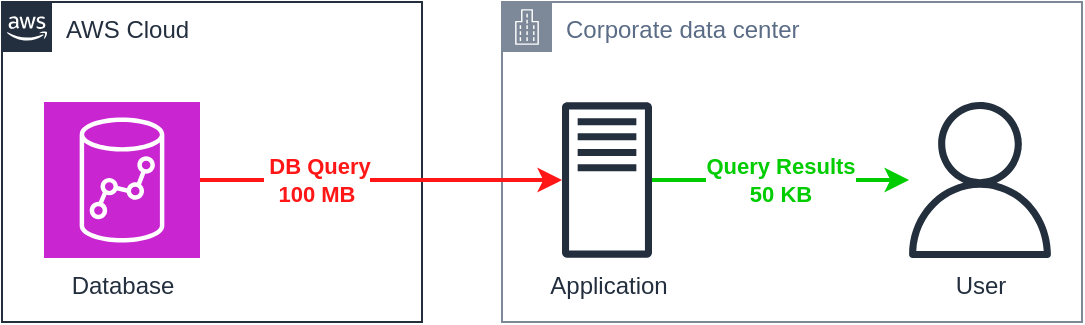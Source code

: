 <mxfile version="26.0.4">
  <diagram name="Page-1" id="u8oufSAbxXAqmrRhy46I">
    <mxGraphModel dx="1207" dy="1198" grid="1" gridSize="10" guides="1" tooltips="1" connect="1" arrows="1" fold="1" page="1" pageScale="1" pageWidth="850" pageHeight="1100" math="0" shadow="0">
      <root>
        <mxCell id="0" />
        <mxCell id="1" parent="0" />
        <mxCell id="TCetGfgQvJSa63bHmGGI-1" value="AWS Cloud" style="points=[[0,0],[0.25,0],[0.5,0],[0.75,0],[1,0],[1,0.25],[1,0.5],[1,0.75],[1,1],[0.75,1],[0.5,1],[0.25,1],[0,1],[0,0.75],[0,0.5],[0,0.25]];outlineConnect=0;gradientColor=none;html=1;whiteSpace=wrap;fontSize=12;fontStyle=0;container=1;pointerEvents=0;collapsible=0;recursiveResize=0;shape=mxgraph.aws4.group;grIcon=mxgraph.aws4.group_aws_cloud_alt;strokeColor=#232F3E;fillColor=none;verticalAlign=top;align=left;spacingLeft=30;fontColor=#232F3E;dashed=0;" parent="1" vertex="1">
          <mxGeometry x="155" y="470" width="210" height="160" as="geometry" />
        </mxCell>
        <mxCell id="TCetGfgQvJSa63bHmGGI-2" value="Database" style="sketch=0;points=[[0,0,0],[0.25,0,0],[0.5,0,0],[0.75,0,0],[1,0,0],[0,1,0],[0.25,1,0],[0.5,1,0],[0.75,1,0],[1,1,0],[0,0.25,0],[0,0.5,0],[0,0.75,0],[1,0.25,0],[1,0.5,0],[1,0.75,0]];outlineConnect=0;fontColor=#232F3E;fillColor=#C925D1;strokeColor=#ffffff;dashed=0;verticalLabelPosition=bottom;verticalAlign=top;align=center;html=1;fontSize=12;fontStyle=0;aspect=fixed;shape=mxgraph.aws4.resourceIcon;resIcon=mxgraph.aws4.redshift;" parent="TCetGfgQvJSa63bHmGGI-1" vertex="1">
          <mxGeometry x="21" y="50" width="78" height="78" as="geometry" />
        </mxCell>
        <mxCell id="TCetGfgQvJSa63bHmGGI-5" value="Corporate data center" style="points=[[0,0],[0.25,0],[0.5,0],[0.75,0],[1,0],[1,0.25],[1,0.5],[1,0.75],[1,1],[0.75,1],[0.5,1],[0.25,1],[0,1],[0,0.75],[0,0.5],[0,0.25]];outlineConnect=0;gradientColor=none;html=1;whiteSpace=wrap;fontSize=12;fontStyle=0;container=1;pointerEvents=0;collapsible=0;recursiveResize=0;shape=mxgraph.aws4.group;grIcon=mxgraph.aws4.group_corporate_data_center;strokeColor=#7D8998;fillColor=none;verticalAlign=top;align=left;spacingLeft=30;fontColor=#5A6C86;dashed=0;" parent="1" vertex="1">
          <mxGeometry x="405" y="470" width="290" height="160" as="geometry" />
        </mxCell>
        <mxCell id="TCetGfgQvJSa63bHmGGI-8" value="Query Results&lt;div&gt;50 KB&lt;/div&gt;" style="edgeStyle=orthogonalEdgeStyle;rounded=0;orthogonalLoop=1;jettySize=auto;html=1;strokeWidth=2;strokeColor=#00CC00;fontColor=#00CC00;fontStyle=1" parent="TCetGfgQvJSa63bHmGGI-5" source="TCetGfgQvJSa63bHmGGI-3" target="TCetGfgQvJSa63bHmGGI-4" edge="1">
          <mxGeometry relative="1" as="geometry" />
        </mxCell>
        <mxCell id="TCetGfgQvJSa63bHmGGI-3" value="Application" style="sketch=0;outlineConnect=0;fontColor=#232F3E;gradientColor=none;fillColor=#232F3D;strokeColor=none;dashed=0;verticalLabelPosition=bottom;verticalAlign=top;align=center;html=1;fontSize=12;fontStyle=0;aspect=fixed;pointerEvents=1;shape=mxgraph.aws4.traditional_server;" parent="TCetGfgQvJSa63bHmGGI-5" vertex="1">
          <mxGeometry x="30" y="50" width="45" height="78" as="geometry" />
        </mxCell>
        <mxCell id="TCetGfgQvJSa63bHmGGI-4" value="User" style="sketch=0;outlineConnect=0;fontColor=#232F3E;gradientColor=none;fillColor=#232F3D;strokeColor=none;dashed=0;verticalLabelPosition=bottom;verticalAlign=top;align=center;html=1;fontSize=12;fontStyle=0;aspect=fixed;pointerEvents=1;shape=mxgraph.aws4.user;" parent="TCetGfgQvJSa63bHmGGI-5" vertex="1">
          <mxGeometry x="200" y="50" width="78" height="78" as="geometry" />
        </mxCell>
        <mxCell id="TCetGfgQvJSa63bHmGGI-6" value="&amp;nbsp;DB Query&lt;div&gt;100 MB&lt;/div&gt;" style="edgeStyle=orthogonalEdgeStyle;rounded=0;orthogonalLoop=1;jettySize=auto;html=1;strokeColor=#FF1616;strokeWidth=2;fontColor=#FF1616;fontStyle=1" parent="1" source="TCetGfgQvJSa63bHmGGI-2" target="TCetGfgQvJSa63bHmGGI-3" edge="1">
          <mxGeometry x="-0.362" relative="1" as="geometry">
            <mxPoint as="offset" />
          </mxGeometry>
        </mxCell>
      </root>
    </mxGraphModel>
  </diagram>
</mxfile>
